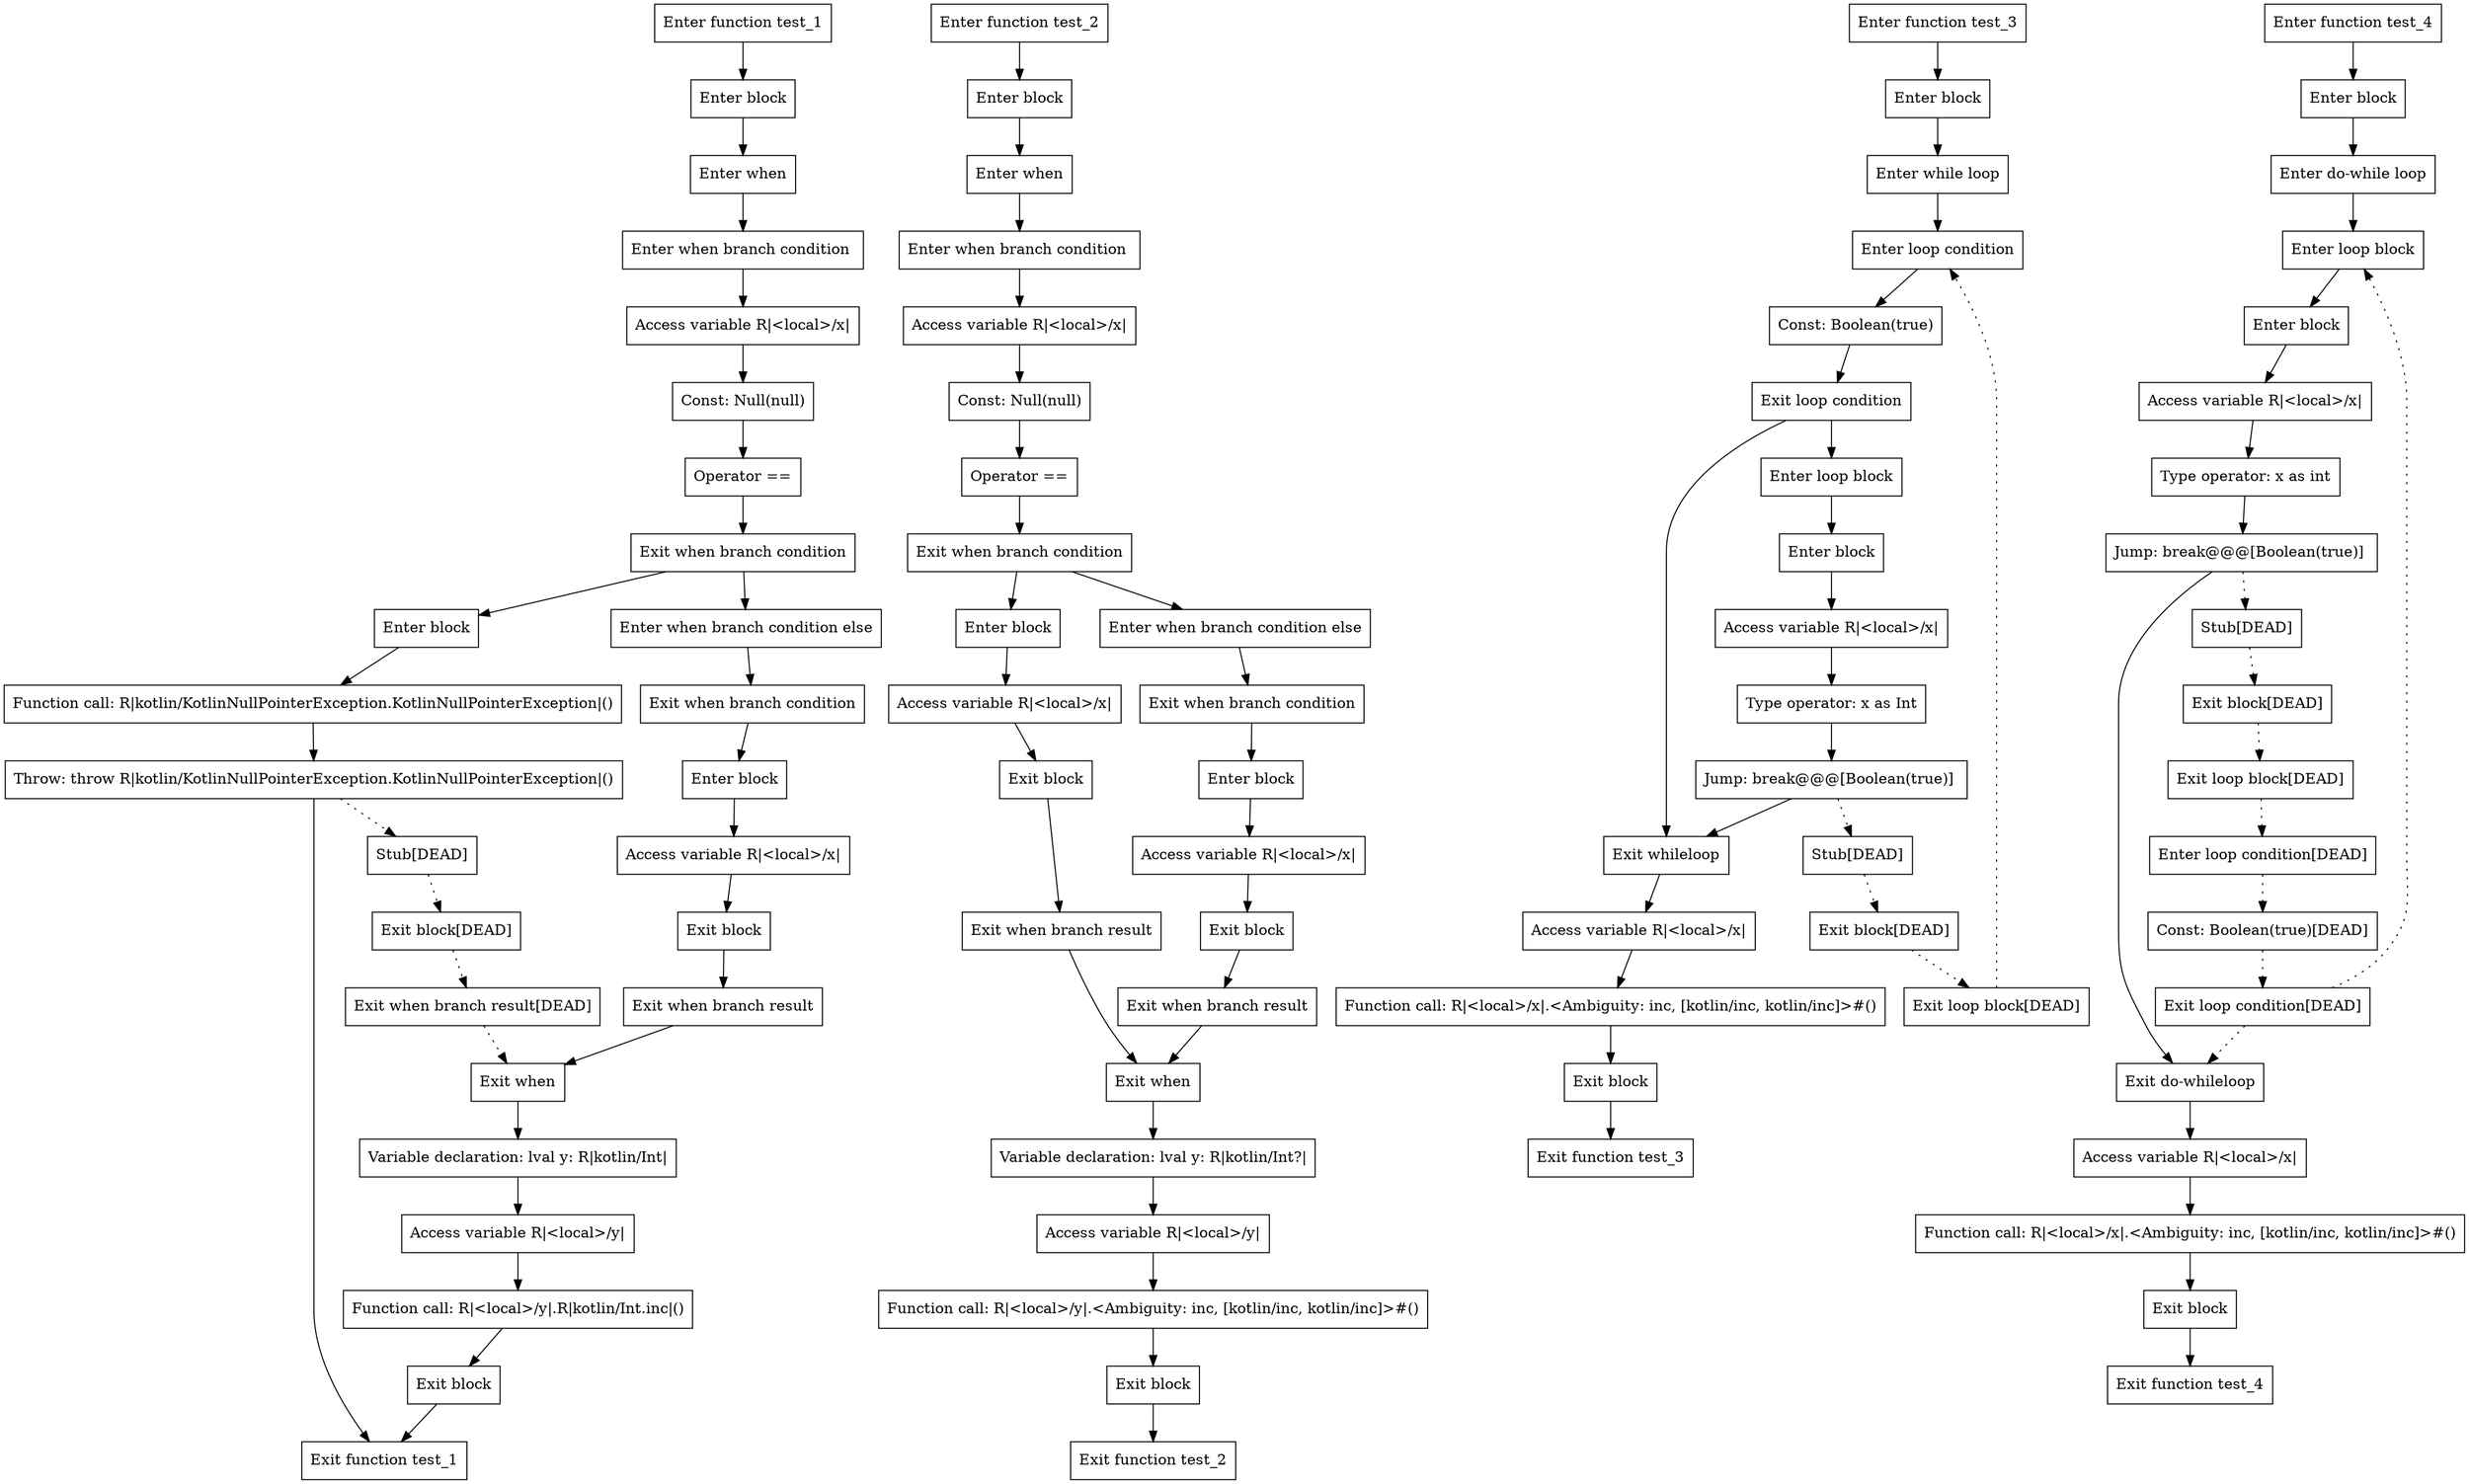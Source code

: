 digraph jumps_kt {
subgraph test_1 {
  0 [shape=box label="Enter function test_1"];
  1 [shape=box label="Enter block"];
  2 [shape=box label="Enter when"];
  3 [shape=box label="Enter when branch condition "];
  4 [shape=box label="Access variable R|<local>/x|"];
  5 [shape=box label="Const: Null(null)"];
  6 [shape=box label="Operator =="];
  7 [shape=box label="Exit when branch condition"];
  8 [shape=box label="Enter block"];
  9 [shape=box label="Function call: R|kotlin/KotlinNullPointerException.KotlinNullPointerException|()"];
  10 [shape=box label="Throw: throw R|kotlin/KotlinNullPointerException.KotlinNullPointerException|()"];
  11 [shape=box label="Stub[DEAD]"];
  12 [shape=box label="Exit block[DEAD]"];
  13 [shape=box label="Exit when branch result[DEAD]"];
  14 [shape=box label="Enter when branch condition else"];
  15 [shape=box label="Exit when branch condition"];
  16 [shape=box label="Enter block"];
  17 [shape=box label="Access variable R|<local>/x|"];
  18 [shape=box label="Exit block"];
  19 [shape=box label="Exit when branch result"];
  20 [shape=box label="Exit when"];
  21 [shape=box label="Variable declaration: lval y: R|kotlin/Int|"];
  22 [shape=box label="Access variable R|<local>/y|"];
  23 [shape=box label="Function call: R|<local>/y|.R|kotlin/Int.inc|()"];
  24 [shape=box label="Exit block"];
  25 [shape=box label="Exit function test_1"];

  0 -> {1};
  1 -> {2};
  2 -> {3};
  3 -> {4};
  4 -> {5};
  5 -> {6};
  6 -> {7};
  7 -> {8 14};
  8 -> {9};
  9 -> {10};
  10 -> {25};
  10 -> {11} [style=dotted];
  11 -> {12} [style=dotted];
  12 -> {13} [style=dotted];
  13 -> {20} [style=dotted];
  14 -> {15};
  15 -> {16};
  16 -> {17};
  17 -> {18};
  18 -> {19};
  19 -> {20};
  20 -> {21};
  21 -> {22};
  22 -> {23};
  23 -> {24};
  24 -> {25};
}

subgraph test_2 {
  26 [shape=box label="Enter function test_2"];
  27 [shape=box label="Enter block"];
  28 [shape=box label="Enter when"];
  29 [shape=box label="Enter when branch condition "];
  30 [shape=box label="Access variable R|<local>/x|"];
  31 [shape=box label="Const: Null(null)"];
  32 [shape=box label="Operator =="];
  33 [shape=box label="Exit when branch condition"];
  34 [shape=box label="Enter block"];
  35 [shape=box label="Access variable R|<local>/x|"];
  36 [shape=box label="Exit block"];
  37 [shape=box label="Exit when branch result"];
  38 [shape=box label="Enter when branch condition else"];
  39 [shape=box label="Exit when branch condition"];
  40 [shape=box label="Enter block"];
  41 [shape=box label="Access variable R|<local>/x|"];
  42 [shape=box label="Exit block"];
  43 [shape=box label="Exit when branch result"];
  44 [shape=box label="Exit when"];
  45 [shape=box label="Variable declaration: lval y: R|kotlin/Int?|"];
  46 [shape=box label="Access variable R|<local>/y|"];
  47 [shape=box label="Function call: R|<local>/y|.<Ambiguity: inc, [kotlin/inc, kotlin/inc]>#()"];
  48 [shape=box label="Exit block"];
  49 [shape=box label="Exit function test_2"];

  26 -> {27};
  27 -> {28};
  28 -> {29};
  29 -> {30};
  30 -> {31};
  31 -> {32};
  32 -> {33};
  33 -> {34 38};
  34 -> {35};
  35 -> {36};
  36 -> {37};
  37 -> {44};
  38 -> {39};
  39 -> {40};
  40 -> {41};
  41 -> {42};
  42 -> {43};
  43 -> {44};
  44 -> {45};
  45 -> {46};
  46 -> {47};
  47 -> {48};
  48 -> {49};
}

subgraph test_3 {
  50 [shape=box label="Enter function test_3"];
  51 [shape=box label="Enter block"];
  52 [shape=box label="Enter while loop"];
  53 [shape=box label="Enter loop condition"];
  54 [shape=box label="Const: Boolean(true)"];
  55 [shape=box label="Exit loop condition"];
  56 [shape=box label="Enter loop block"];
  57 [shape=box label="Enter block"];
  58 [shape=box label="Access variable R|<local>/x|"];
  59 [shape=box label="Type operator: x as Int"];
  60 [shape=box label="Jump: break@@@[Boolean(true)] "];
  61 [shape=box label="Stub[DEAD]"];
  62 [shape=box label="Exit block[DEAD]"];
  63 [shape=box label="Exit loop block[DEAD]"];
  64 [shape=box label="Exit whileloop"];
  65 [shape=box label="Access variable R|<local>/x|"];
  66 [shape=box label="Function call: R|<local>/x|.<Ambiguity: inc, [kotlin/inc, kotlin/inc]>#()"];
  67 [shape=box label="Exit block"];
  68 [shape=box label="Exit function test_3"];

  50 -> {51};
  51 -> {52};
  52 -> {53};
  53 -> {54};
  54 -> {55};
  55 -> {64 56};
  56 -> {57};
  57 -> {58};
  58 -> {59};
  59 -> {60};
  60 -> {64};
  60 -> {61} [style=dotted];
  61 -> {62} [style=dotted];
  62 -> {63} [style=dotted];
  63 -> {53} [style=dotted];
  64 -> {65};
  65 -> {66};
  66 -> {67};
  67 -> {68};
}

subgraph test_4 {
  69 [shape=box label="Enter function test_4"];
  70 [shape=box label="Enter block"];
  71 [shape=box label="Enter do-while loop"];
  72 [shape=box label="Enter loop block"];
  73 [shape=box label="Enter block"];
  74 [shape=box label="Access variable R|<local>/x|"];
  75 [shape=box label="Type operator: x as int"];
  76 [shape=box label="Jump: break@@@[Boolean(true)] "];
  77 [shape=box label="Stub[DEAD]"];
  78 [shape=box label="Exit block[DEAD]"];
  79 [shape=box label="Exit loop block[DEAD]"];
  80 [shape=box label="Enter loop condition[DEAD]"];
  81 [shape=box label="Const: Boolean(true)[DEAD]"];
  82 [shape=box label="Exit loop condition[DEAD]"];
  83 [shape=box label="Exit do-whileloop"];
  84 [shape=box label="Access variable R|<local>/x|"];
  85 [shape=box label="Function call: R|<local>/x|.<Ambiguity: inc, [kotlin/inc, kotlin/inc]>#()"];
  86 [shape=box label="Exit block"];
  87 [shape=box label="Exit function test_4"];

  69 -> {70};
  70 -> {71};
  71 -> {72};
  72 -> {73};
  73 -> {74};
  74 -> {75};
  75 -> {76};
  76 -> {83};
  76 -> {77} [style=dotted];
  77 -> {78} [style=dotted];
  78 -> {79} [style=dotted];
  79 -> {80} [style=dotted];
  80 -> {81} [style=dotted];
  81 -> {82} [style=dotted];
  82 -> {72 83} [style=dotted];
  83 -> {84};
  84 -> {85};
  85 -> {86};
  86 -> {87};
}

}
